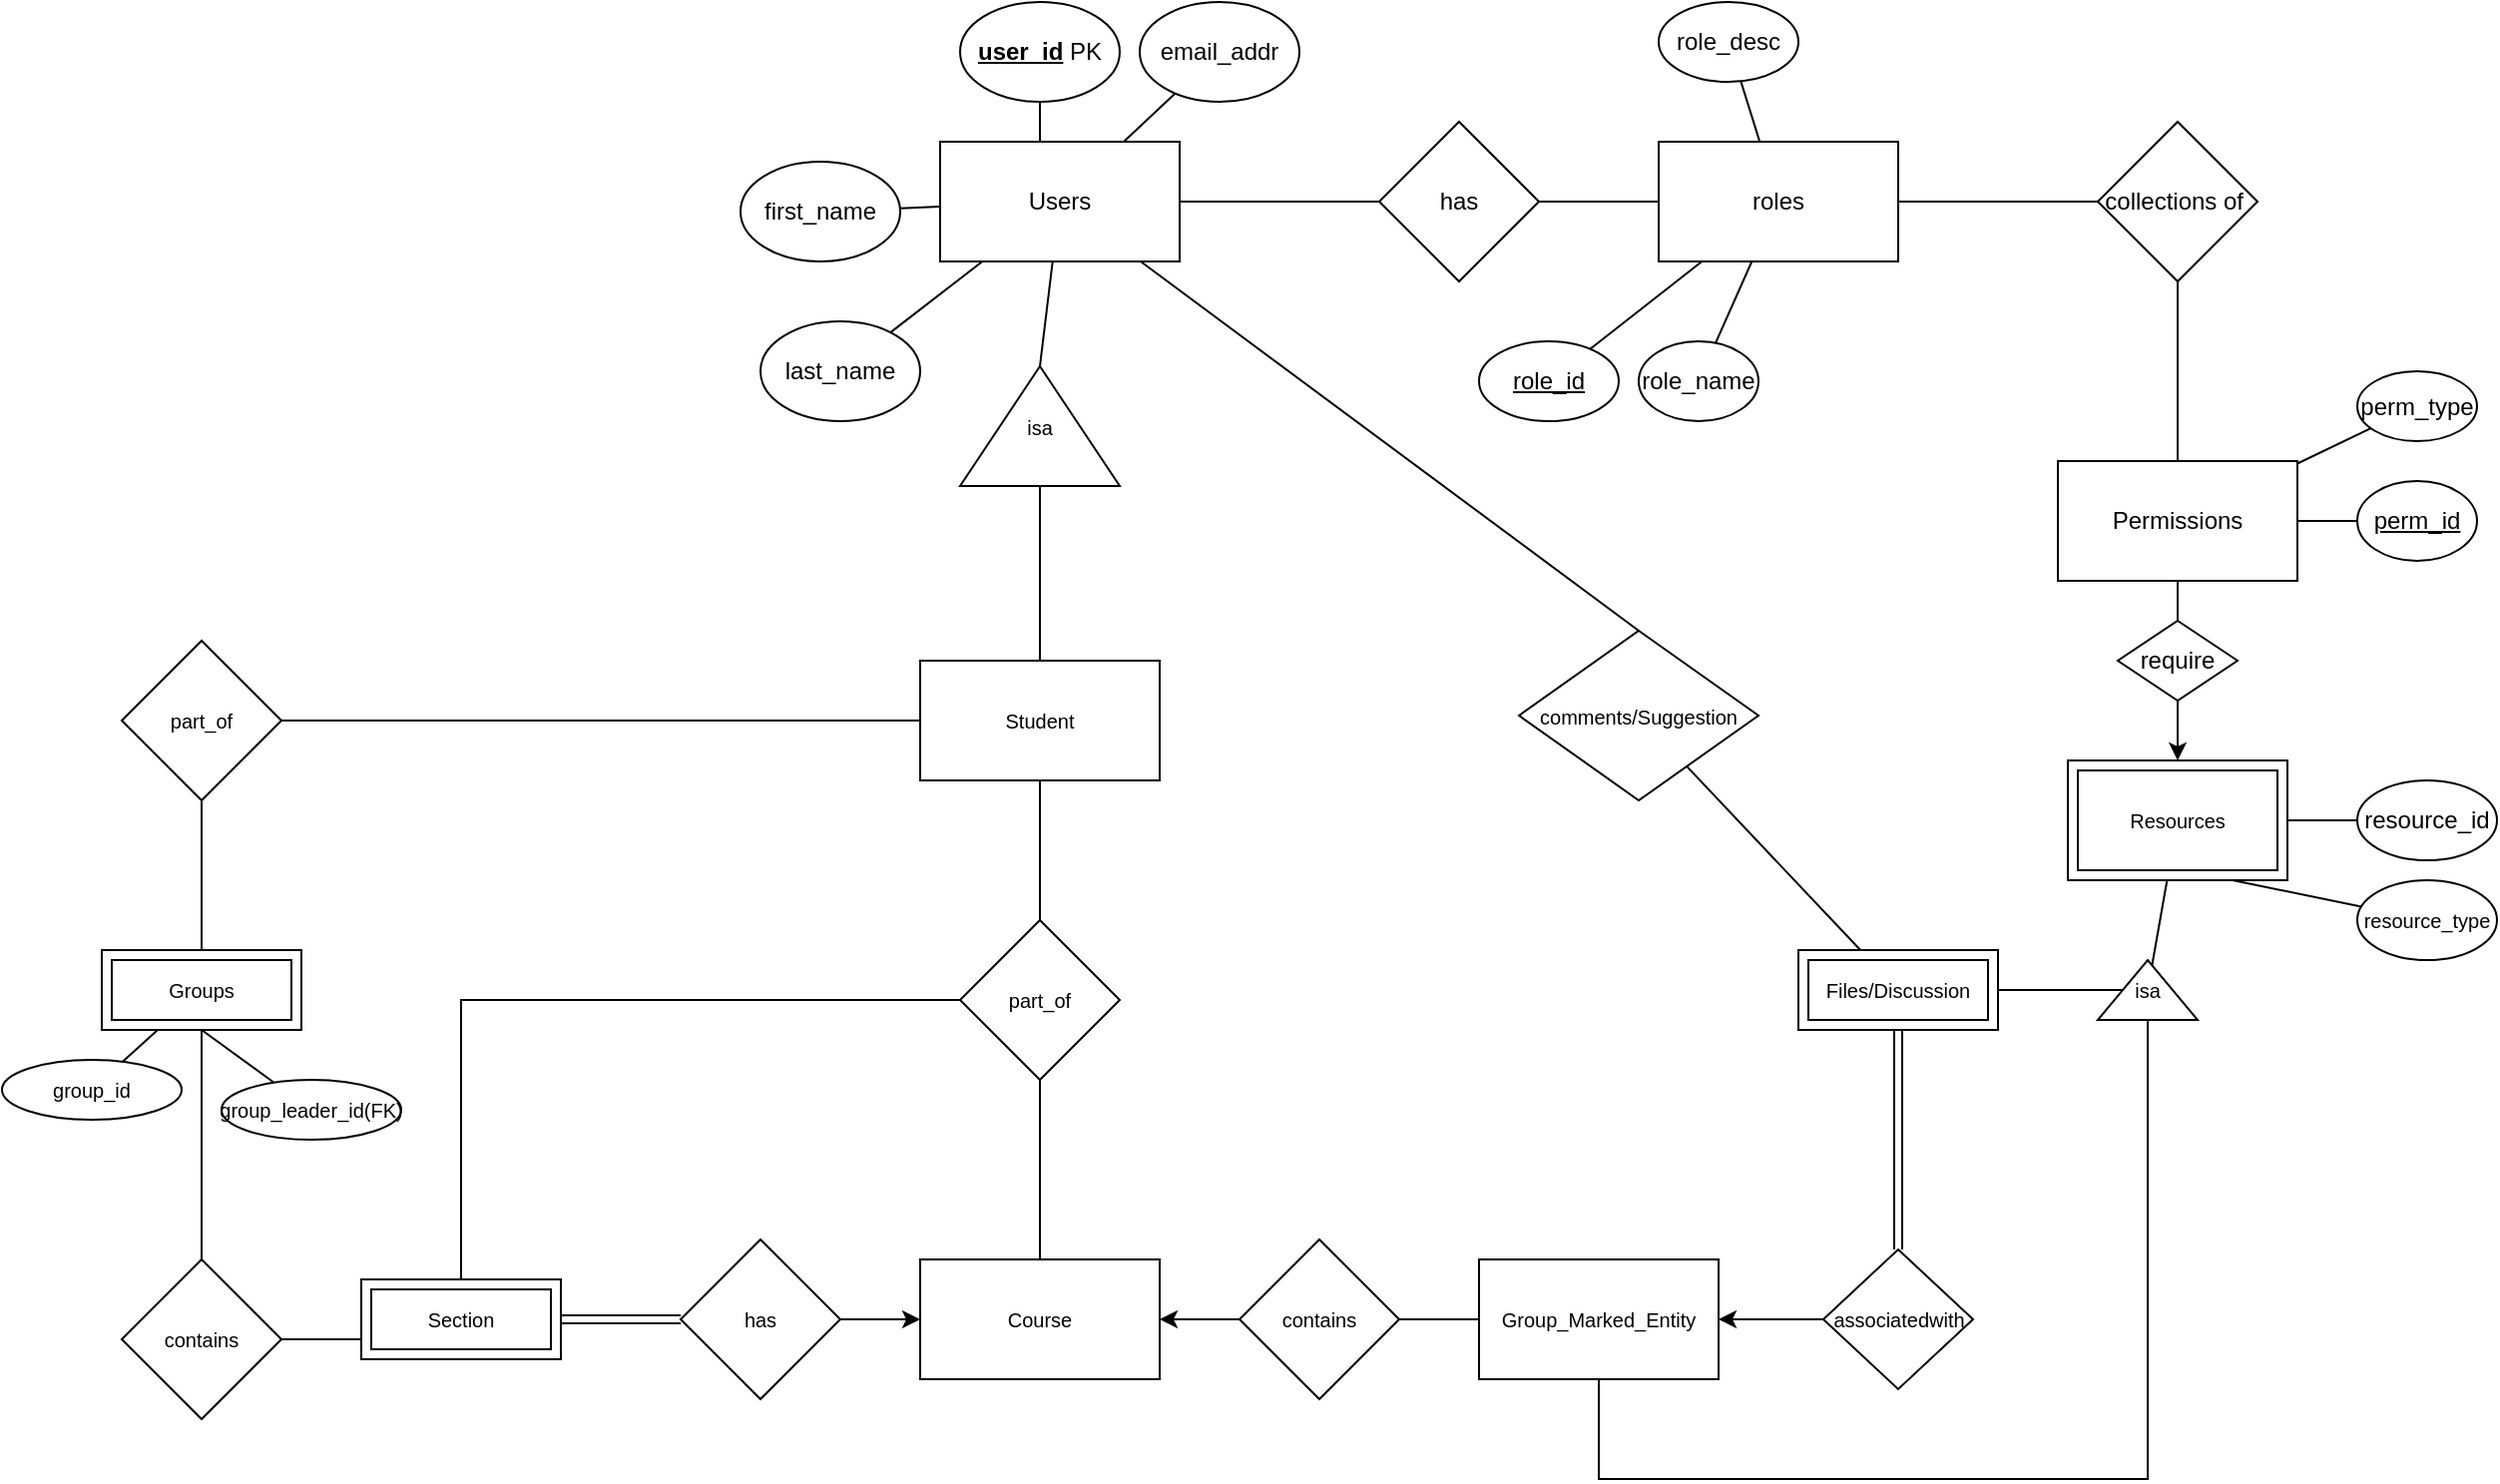 <mxfile version="17.1.3" type="github">
  <diagram id="R2lEEEUBdFMjLlhIrx00" name="Page-1">
    <mxGraphModel dx="2322" dy="467" grid="1" gridSize="10" guides="1" tooltips="1" connect="1" arrows="1" fold="1" page="1" pageScale="1" pageWidth="850" pageHeight="1100" math="0" shadow="0" extFonts="Permanent Marker^https://fonts.googleapis.com/css?family=Permanent+Marker">
      <root>
        <mxCell id="0" />
        <mxCell id="1" parent="0" />
        <mxCell id="48vP6YENGig-sDrKQEu--7" style="rounded=0;orthogonalLoop=1;jettySize=auto;html=1;endArrow=none;endFill=0;" parent="1" source="48vP6YENGig-sDrKQEu--1" target="48vP6YENGig-sDrKQEu--5" edge="1">
          <mxGeometry relative="1" as="geometry" />
        </mxCell>
        <mxCell id="9G95KzgmbBHCbgWc8df_-4" value="" style="edgeStyle=none;rounded=0;orthogonalLoop=1;jettySize=auto;html=1;endArrow=none;endFill=0;" parent="1" source="48vP6YENGig-sDrKQEu--1" target="9G95KzgmbBHCbgWc8df_-3" edge="1">
          <mxGeometry relative="1" as="geometry" />
        </mxCell>
        <mxCell id="9G95KzgmbBHCbgWc8df_-31" style="edgeStyle=none;rounded=0;orthogonalLoop=1;jettySize=auto;html=1;fontSize=10;endArrow=none;endFill=0;entryX=1;entryY=0.5;entryDx=0;entryDy=0;" parent="1" source="48vP6YENGig-sDrKQEu--1" target="9G95KzgmbBHCbgWc8df_-30" edge="1">
          <mxGeometry relative="1" as="geometry" />
        </mxCell>
        <mxCell id="9G95KzgmbBHCbgWc8df_-91" style="edgeStyle=none;rounded=0;orthogonalLoop=1;jettySize=auto;html=1;fontSize=10;startArrow=none;startFill=0;endArrow=none;endFill=0;entryX=0.5;entryY=0;entryDx=0;entryDy=0;" parent="1" source="48vP6YENGig-sDrKQEu--1" target="9G95KzgmbBHCbgWc8df_-89" edge="1">
          <mxGeometry relative="1" as="geometry" />
        </mxCell>
        <mxCell id="48vP6YENGig-sDrKQEu--1" value="Users" style="rounded=0;whiteSpace=wrap;html=1;" parent="1" vertex="1">
          <mxGeometry x="170" y="150" width="120" height="60" as="geometry" />
        </mxCell>
        <mxCell id="48vP6YENGig-sDrKQEu--9" style="edgeStyle=none;rounded=0;orthogonalLoop=1;jettySize=auto;html=1;endArrow=none;endFill=0;" parent="1" source="48vP6YENGig-sDrKQEu--2" target="48vP6YENGig-sDrKQEu--1" edge="1">
          <mxGeometry relative="1" as="geometry" />
        </mxCell>
        <mxCell id="48vP6YENGig-sDrKQEu--2" value="first_name" style="ellipse;whiteSpace=wrap;html=1;" parent="1" vertex="1">
          <mxGeometry x="70" y="160" width="80" height="50" as="geometry" />
        </mxCell>
        <mxCell id="48vP6YENGig-sDrKQEu--6" style="edgeStyle=orthogonalEdgeStyle;rounded=0;orthogonalLoop=1;jettySize=auto;html=1;entryX=0.5;entryY=0;entryDx=0;entryDy=0;endArrow=none;endFill=0;" parent="1" source="48vP6YENGig-sDrKQEu--3" target="48vP6YENGig-sDrKQEu--1" edge="1">
          <mxGeometry relative="1" as="geometry" />
        </mxCell>
        <mxCell id="48vP6YENGig-sDrKQEu--3" value="&lt;b&gt;&lt;u&gt;user_id&lt;/u&gt;&lt;/b&gt; PK" style="ellipse;whiteSpace=wrap;html=1;" parent="1" vertex="1">
          <mxGeometry x="180" y="80" width="80" height="50" as="geometry" />
        </mxCell>
        <mxCell id="48vP6YENGig-sDrKQEu--8" style="rounded=0;orthogonalLoop=1;jettySize=auto;html=1;endArrow=none;endFill=0;" parent="1" source="48vP6YENGig-sDrKQEu--4" target="48vP6YENGig-sDrKQEu--1" edge="1">
          <mxGeometry relative="1" as="geometry" />
        </mxCell>
        <mxCell id="48vP6YENGig-sDrKQEu--4" value="last_name" style="ellipse;whiteSpace=wrap;html=1;" parent="1" vertex="1">
          <mxGeometry x="80" y="240" width="80" height="50" as="geometry" />
        </mxCell>
        <mxCell id="48vP6YENGig-sDrKQEu--5" value="email_addr" style="ellipse;whiteSpace=wrap;html=1;" parent="1" vertex="1">
          <mxGeometry x="270" y="80" width="80" height="50" as="geometry" />
        </mxCell>
        <mxCell id="9G95KzgmbBHCbgWc8df_-6" value="" style="edgeStyle=none;rounded=0;orthogonalLoop=1;jettySize=auto;html=1;endArrow=none;endFill=0;" parent="1" source="9G95KzgmbBHCbgWc8df_-3" target="9G95KzgmbBHCbgWc8df_-5" edge="1">
          <mxGeometry relative="1" as="geometry" />
        </mxCell>
        <mxCell id="9G95KzgmbBHCbgWc8df_-3" value="has" style="rhombus;whiteSpace=wrap;html=1;rounded=0;" parent="1" vertex="1">
          <mxGeometry x="390" y="140" width="80" height="80" as="geometry" />
        </mxCell>
        <mxCell id="9G95KzgmbBHCbgWc8df_-8" value="" style="edgeStyle=none;rounded=0;orthogonalLoop=1;jettySize=auto;html=1;endArrow=none;endFill=0;" parent="1" source="9G95KzgmbBHCbgWc8df_-5" target="9G95KzgmbBHCbgWc8df_-7" edge="1">
          <mxGeometry relative="1" as="geometry" />
        </mxCell>
        <mxCell id="9G95KzgmbBHCbgWc8df_-10" value="" style="edgeStyle=none;rounded=0;orthogonalLoop=1;jettySize=auto;html=1;endArrow=none;endFill=0;" parent="1" source="9G95KzgmbBHCbgWc8df_-5" target="9G95KzgmbBHCbgWc8df_-9" edge="1">
          <mxGeometry relative="1" as="geometry" />
        </mxCell>
        <mxCell id="9G95KzgmbBHCbgWc8df_-12" value="" style="edgeStyle=none;rounded=0;orthogonalLoop=1;jettySize=auto;html=1;endArrow=none;endFill=0;" parent="1" source="9G95KzgmbBHCbgWc8df_-5" target="9G95KzgmbBHCbgWc8df_-11" edge="1">
          <mxGeometry relative="1" as="geometry" />
        </mxCell>
        <mxCell id="9G95KzgmbBHCbgWc8df_-14" value="" style="edgeStyle=none;rounded=0;orthogonalLoop=1;jettySize=auto;html=1;endArrow=none;endFill=0;" parent="1" source="9G95KzgmbBHCbgWc8df_-5" target="9G95KzgmbBHCbgWc8df_-13" edge="1">
          <mxGeometry relative="1" as="geometry" />
        </mxCell>
        <mxCell id="9G95KzgmbBHCbgWc8df_-5" value="roles" style="whiteSpace=wrap;html=1;rounded=0;" parent="1" vertex="1">
          <mxGeometry x="530" y="150" width="120" height="60" as="geometry" />
        </mxCell>
        <mxCell id="9G95KzgmbBHCbgWc8df_-7" value="&lt;u&gt;role_id&lt;/u&gt;" style="ellipse;whiteSpace=wrap;html=1;rounded=0;" parent="1" vertex="1">
          <mxGeometry x="440" y="250" width="70" height="40" as="geometry" />
        </mxCell>
        <mxCell id="9G95KzgmbBHCbgWc8df_-9" value="role_name" style="ellipse;whiteSpace=wrap;html=1;rounded=0;" parent="1" vertex="1">
          <mxGeometry x="520" y="250" width="60" height="40" as="geometry" />
        </mxCell>
        <mxCell id="9G95KzgmbBHCbgWc8df_-11" value="role_desc" style="ellipse;whiteSpace=wrap;html=1;rounded=0;" parent="1" vertex="1">
          <mxGeometry x="530" y="80" width="70" height="40" as="geometry" />
        </mxCell>
        <mxCell id="9G95KzgmbBHCbgWc8df_-16" value="" style="edgeStyle=none;rounded=0;orthogonalLoop=1;jettySize=auto;html=1;endArrow=none;endFill=0;" parent="1" source="9G95KzgmbBHCbgWc8df_-13" target="9G95KzgmbBHCbgWc8df_-15" edge="1">
          <mxGeometry relative="1" as="geometry" />
        </mxCell>
        <mxCell id="9G95KzgmbBHCbgWc8df_-13" value="collections of&amp;nbsp;" style="rhombus;whiteSpace=wrap;html=1;rounded=0;" parent="1" vertex="1">
          <mxGeometry x="750" y="140" width="80" height="80" as="geometry" />
        </mxCell>
        <mxCell id="9G95KzgmbBHCbgWc8df_-18" value="" style="edgeStyle=none;rounded=0;orthogonalLoop=1;jettySize=auto;html=1;endArrow=none;endFill=0;" parent="1" source="9G95KzgmbBHCbgWc8df_-15" target="9G95KzgmbBHCbgWc8df_-17" edge="1">
          <mxGeometry relative="1" as="geometry" />
        </mxCell>
        <mxCell id="9G95KzgmbBHCbgWc8df_-22" value="" style="edgeStyle=none;rounded=0;orthogonalLoop=1;jettySize=auto;html=1;endArrow=none;endFill=0;" parent="1" source="9G95KzgmbBHCbgWc8df_-15" target="9G95KzgmbBHCbgWc8df_-21" edge="1">
          <mxGeometry relative="1" as="geometry" />
        </mxCell>
        <mxCell id="9G95KzgmbBHCbgWc8df_-24" value="" style="edgeStyle=none;rounded=0;orthogonalLoop=1;jettySize=auto;html=1;endArrow=none;endFill=0;" parent="1" source="9G95KzgmbBHCbgWc8df_-15" target="9G95KzgmbBHCbgWc8df_-23" edge="1">
          <mxGeometry relative="1" as="geometry" />
        </mxCell>
        <mxCell id="9G95KzgmbBHCbgWc8df_-15" value="Permissions" style="whiteSpace=wrap;html=1;rounded=0;" parent="1" vertex="1">
          <mxGeometry x="730" y="310" width="120" height="60" as="geometry" />
        </mxCell>
        <mxCell id="9G95KzgmbBHCbgWc8df_-20" value="" style="edgeStyle=none;rounded=0;orthogonalLoop=1;jettySize=auto;html=1;endArrow=classic;endFill=1;entryX=0.5;entryY=0;entryDx=0;entryDy=0;" parent="1" source="9G95KzgmbBHCbgWc8df_-17" target="9G95KzgmbBHCbgWc8df_-56" edge="1">
          <mxGeometry relative="1" as="geometry">
            <mxPoint x="790" y="600" as="targetPoint" />
          </mxGeometry>
        </mxCell>
        <mxCell id="9G95KzgmbBHCbgWc8df_-17" value="require" style="rhombus;whiteSpace=wrap;html=1;rounded=0;" parent="1" vertex="1">
          <mxGeometry x="760" y="390" width="60" height="40" as="geometry" />
        </mxCell>
        <mxCell id="9G95KzgmbBHCbgWc8df_-26" value="" style="edgeStyle=none;rounded=0;orthogonalLoop=1;jettySize=auto;html=1;endArrow=none;endFill=0;exitX=1;exitY=0.5;exitDx=0;exitDy=0;" parent="1" source="9G95KzgmbBHCbgWc8df_-56" target="9G95KzgmbBHCbgWc8df_-25" edge="1">
          <mxGeometry relative="1" as="geometry">
            <mxPoint x="850" y="490" as="sourcePoint" />
          </mxGeometry>
        </mxCell>
        <mxCell id="9G95KzgmbBHCbgWc8df_-21" value="&lt;u&gt;perm_id&lt;/u&gt;" style="ellipse;whiteSpace=wrap;html=1;rounded=0;" parent="1" vertex="1">
          <mxGeometry x="880" y="320" width="60" height="40" as="geometry" />
        </mxCell>
        <mxCell id="9G95KzgmbBHCbgWc8df_-23" value="perm_type" style="ellipse;whiteSpace=wrap;html=1;rounded=0;" parent="1" vertex="1">
          <mxGeometry x="880" y="265" width="60" height="35" as="geometry" />
        </mxCell>
        <mxCell id="9G95KzgmbBHCbgWc8df_-25" value="resource_id" style="ellipse;whiteSpace=wrap;html=1;rounded=0;" parent="1" vertex="1">
          <mxGeometry x="880" y="470" width="70" height="40" as="geometry" />
        </mxCell>
        <mxCell id="9G95KzgmbBHCbgWc8df_-27" value="" style="edgeStyle=none;rounded=0;orthogonalLoop=1;jettySize=auto;html=1;endArrow=none;endFill=0;exitX=0.75;exitY=1;exitDx=0;exitDy=0;" parent="1" source="9G95KzgmbBHCbgWc8df_-56" target="9G95KzgmbBHCbgWc8df_-28" edge="1">
          <mxGeometry relative="1" as="geometry">
            <mxPoint x="832.72" y="521.44" as="sourcePoint" />
          </mxGeometry>
        </mxCell>
        <mxCell id="9G95KzgmbBHCbgWc8df_-28" value="&lt;font style=&quot;font-size: 10px&quot;&gt;resource_type&lt;/font&gt;" style="ellipse;whiteSpace=wrap;html=1;rounded=0;" parent="1" vertex="1">
          <mxGeometry x="880" y="520" width="70" height="40" as="geometry" />
        </mxCell>
        <mxCell id="9G95KzgmbBHCbgWc8df_-33" value="" style="edgeStyle=none;rounded=0;orthogonalLoop=1;jettySize=auto;html=1;fontSize=10;endArrow=none;endFill=0;" parent="1" source="9G95KzgmbBHCbgWc8df_-30" target="9G95KzgmbBHCbgWc8df_-32" edge="1">
          <mxGeometry relative="1" as="geometry" />
        </mxCell>
        <mxCell id="9G95KzgmbBHCbgWc8df_-30" value="isa" style="triangle;whiteSpace=wrap;html=1;fontSize=10;direction=north;" parent="1" vertex="1">
          <mxGeometry x="180" y="262.5" width="80" height="60" as="geometry" />
        </mxCell>
        <mxCell id="9G95KzgmbBHCbgWc8df_-35" value="" style="edgeStyle=none;rounded=0;orthogonalLoop=1;jettySize=auto;html=1;fontSize=10;endArrow=none;endFill=0;" parent="1" source="9G95KzgmbBHCbgWc8df_-32" target="9G95KzgmbBHCbgWc8df_-34" edge="1">
          <mxGeometry relative="1" as="geometry" />
        </mxCell>
        <mxCell id="9G95KzgmbBHCbgWc8df_-32" value="Student" style="whiteSpace=wrap;html=1;fontSize=10;" parent="1" vertex="1">
          <mxGeometry x="160" y="410" width="120" height="60" as="geometry" />
        </mxCell>
        <mxCell id="9G95KzgmbBHCbgWc8df_-39" value="" style="edgeStyle=none;rounded=0;orthogonalLoop=1;jettySize=auto;html=1;fontSize=10;endArrow=none;endFill=0;" parent="1" source="9G95KzgmbBHCbgWc8df_-34" target="9G95KzgmbBHCbgWc8df_-38" edge="1">
          <mxGeometry relative="1" as="geometry" />
        </mxCell>
        <mxCell id="9G95KzgmbBHCbgWc8df_-34" value="part_of" style="rhombus;whiteSpace=wrap;html=1;fontSize=10;" parent="1" vertex="1">
          <mxGeometry x="180" y="540" width="80" height="80" as="geometry" />
        </mxCell>
        <mxCell id="9G95KzgmbBHCbgWc8df_-41" value="" style="edgeStyle=none;rounded=0;orthogonalLoop=1;jettySize=auto;html=1;fontSize=10;endArrow=none;endFill=0;startArrow=classic;startFill=1;" parent="1" source="9G95KzgmbBHCbgWc8df_-38" target="9G95KzgmbBHCbgWc8df_-40" edge="1">
          <mxGeometry relative="1" as="geometry" />
        </mxCell>
        <mxCell id="9G95KzgmbBHCbgWc8df_-60" value="" style="edgeStyle=none;rounded=0;orthogonalLoop=1;jettySize=auto;html=1;fontSize=10;endArrow=none;endFill=0;startArrow=classic;startFill=1;" parent="1" source="9G95KzgmbBHCbgWc8df_-38" target="9G95KzgmbBHCbgWc8df_-59" edge="1">
          <mxGeometry relative="1" as="geometry" />
        </mxCell>
        <mxCell id="9G95KzgmbBHCbgWc8df_-38" value="Course" style="whiteSpace=wrap;html=1;fontSize=10;" parent="1" vertex="1">
          <mxGeometry x="160" y="710" width="120" height="60" as="geometry" />
        </mxCell>
        <mxCell id="9G95KzgmbBHCbgWc8df_-40" value="has" style="rhombus;whiteSpace=wrap;html=1;fontSize=10;" parent="1" vertex="1">
          <mxGeometry x="40" y="700" width="80" height="80" as="geometry" />
        </mxCell>
        <mxCell id="9G95KzgmbBHCbgWc8df_-79" style="edgeStyle=none;shape=link;rounded=0;orthogonalLoop=1;jettySize=auto;html=1;fontSize=10;startArrow=classic;startFill=1;endArrow=none;endFill=0;" parent="1" source="9G95KzgmbBHCbgWc8df_-44" target="9G95KzgmbBHCbgWc8df_-40" edge="1">
          <mxGeometry relative="1" as="geometry" />
        </mxCell>
        <mxCell id="9G95KzgmbBHCbgWc8df_-80" style="edgeStyle=none;rounded=0;orthogonalLoop=1;jettySize=auto;html=1;entryX=0;entryY=0.5;entryDx=0;entryDy=0;fontSize=10;startArrow=none;startFill=0;endArrow=none;endFill=0;" parent="1" source="9G95KzgmbBHCbgWc8df_-44" target="9G95KzgmbBHCbgWc8df_-34" edge="1">
          <mxGeometry relative="1" as="geometry">
            <Array as="points">
              <mxPoint x="-70" y="580" />
            </Array>
          </mxGeometry>
        </mxCell>
        <mxCell id="9G95KzgmbBHCbgWc8df_-44" value="Section" style="shape=ext;margin=3;double=1;whiteSpace=wrap;html=1;align=center;fontSize=10;strokeColor=default;fillColor=default;" parent="1" vertex="1">
          <mxGeometry x="-120" y="720" width="100" height="40" as="geometry" />
        </mxCell>
        <mxCell id="9G95KzgmbBHCbgWc8df_-82" value="" style="edgeStyle=none;rounded=0;orthogonalLoop=1;jettySize=auto;html=1;fontSize=10;startArrow=none;startFill=0;endArrow=none;endFill=0;" parent="1" source="9G95KzgmbBHCbgWc8df_-56" target="9G95KzgmbBHCbgWc8df_-81" edge="1">
          <mxGeometry relative="1" as="geometry" />
        </mxCell>
        <mxCell id="9G95KzgmbBHCbgWc8df_-56" value="Resources" style="shape=ext;margin=3;double=1;whiteSpace=wrap;html=1;align=center;fontSize=10;strokeColor=default;fillColor=default;" parent="1" vertex="1">
          <mxGeometry x="735" y="460" width="110" height="60" as="geometry" />
        </mxCell>
        <mxCell id="9G95KzgmbBHCbgWc8df_-62" value="" style="edgeStyle=none;rounded=0;orthogonalLoop=1;jettySize=auto;html=1;fontSize=10;startArrow=none;startFill=0;endArrow=none;endFill=0;entryX=0;entryY=0.5;entryDx=0;entryDy=0;" parent="1" source="9G95KzgmbBHCbgWc8df_-59" target="9G95KzgmbBHCbgWc8df_-61" edge="1">
          <mxGeometry relative="1" as="geometry">
            <Array as="points">
              <mxPoint x="420" y="740" />
              <mxPoint x="430" y="740" />
            </Array>
          </mxGeometry>
        </mxCell>
        <mxCell id="9G95KzgmbBHCbgWc8df_-59" value="contains" style="rhombus;whiteSpace=wrap;html=1;fontSize=10;" parent="1" vertex="1">
          <mxGeometry x="320" y="700" width="80" height="80" as="geometry" />
        </mxCell>
        <mxCell id="9G95KzgmbBHCbgWc8df_-86" value="" style="edgeStyle=none;rounded=0;orthogonalLoop=1;jettySize=auto;html=1;fontSize=10;startArrow=classic;startFill=1;endArrow=none;endFill=0;" parent="1" source="9G95KzgmbBHCbgWc8df_-61" target="9G95KzgmbBHCbgWc8df_-85" edge="1">
          <mxGeometry relative="1" as="geometry" />
        </mxCell>
        <mxCell id="l5Wu1sQhLZfOI78Fpdy8-1" style="edgeStyle=orthogonalEdgeStyle;rounded=0;orthogonalLoop=1;jettySize=auto;html=1;entryX=0;entryY=0.5;entryDx=0;entryDy=0;endArrow=none;endFill=0;" edge="1" parent="1" source="9G95KzgmbBHCbgWc8df_-61" target="9G95KzgmbBHCbgWc8df_-81">
          <mxGeometry relative="1" as="geometry">
            <Array as="points">
              <mxPoint x="500" y="820" />
              <mxPoint x="775" y="820" />
            </Array>
          </mxGeometry>
        </mxCell>
        <mxCell id="9G95KzgmbBHCbgWc8df_-61" value="Group_Marked_Entity" style="whiteSpace=wrap;html=1;fontSize=10;" parent="1" vertex="1">
          <mxGeometry x="440" y="710" width="120" height="60" as="geometry" />
        </mxCell>
        <mxCell id="9G95KzgmbBHCbgWc8df_-73" value="" style="edgeStyle=none;rounded=0;orthogonalLoop=1;jettySize=auto;html=1;fontSize=10;endArrow=none;endFill=0;" parent="1" source="9G95KzgmbBHCbgWc8df_-74" target="9G95KzgmbBHCbgWc8df_-75" edge="1">
          <mxGeometry relative="1" as="geometry" />
        </mxCell>
        <mxCell id="l5Wu1sQhLZfOI78Fpdy8-3" value="" style="edgeStyle=orthogonalEdgeStyle;rounded=0;orthogonalLoop=1;jettySize=auto;html=1;endArrow=none;endFill=0;" edge="1" parent="1" source="9G95KzgmbBHCbgWc8df_-74" target="l5Wu1sQhLZfOI78Fpdy8-2">
          <mxGeometry relative="1" as="geometry" />
        </mxCell>
        <mxCell id="9G95KzgmbBHCbgWc8df_-74" value="Groups" style="shape=ext;margin=3;double=1;whiteSpace=wrap;html=1;align=center;fontSize=10;strokeColor=default;fillColor=default;" parent="1" vertex="1">
          <mxGeometry x="-250" y="555" width="100" height="40" as="geometry" />
        </mxCell>
        <mxCell id="9G95KzgmbBHCbgWc8df_-75" value="group_id" style="ellipse;whiteSpace=wrap;html=1;fontSize=10;" parent="1" vertex="1">
          <mxGeometry x="-300" y="610" width="90" height="30" as="geometry" />
        </mxCell>
        <mxCell id="9G95KzgmbBHCbgWc8df_-76" value="" style="edgeStyle=none;rounded=0;orthogonalLoop=1;jettySize=auto;html=1;fontSize=10;endArrow=none;endFill=0;exitX=0.5;exitY=1;exitDx=0;exitDy=0;" parent="1" source="9G95KzgmbBHCbgWc8df_-74" target="9G95KzgmbBHCbgWc8df_-77" edge="1">
          <mxGeometry relative="1" as="geometry">
            <mxPoint x="-250" y="555" as="sourcePoint" />
          </mxGeometry>
        </mxCell>
        <mxCell id="9G95KzgmbBHCbgWc8df_-77" value="group_leader_id(FK)" style="ellipse;whiteSpace=wrap;html=1;fontSize=10;" parent="1" vertex="1">
          <mxGeometry x="-190" y="620" width="90" height="30" as="geometry" />
        </mxCell>
        <mxCell id="9G95KzgmbBHCbgWc8df_-84" value="" style="edgeStyle=none;rounded=0;orthogonalLoop=1;jettySize=auto;html=1;fontSize=10;startArrow=none;startFill=0;endArrow=none;endFill=0;entryX=1;entryY=0.5;entryDx=0;entryDy=0;" parent="1" source="9G95KzgmbBHCbgWc8df_-81" target="9G95KzgmbBHCbgWc8df_-88" edge="1">
          <mxGeometry relative="1" as="geometry">
            <mxPoint x="710" y="582.8" as="targetPoint" />
          </mxGeometry>
        </mxCell>
        <mxCell id="9G95KzgmbBHCbgWc8df_-81" value="isa" style="triangle;whiteSpace=wrap;html=1;fontSize=10;direction=north;" parent="1" vertex="1">
          <mxGeometry x="750" y="560" width="50" height="30" as="geometry" />
        </mxCell>
        <mxCell id="9G95KzgmbBHCbgWc8df_-87" style="edgeStyle=none;rounded=0;orthogonalLoop=1;jettySize=auto;html=1;fontSize=10;startArrow=none;startFill=0;endArrow=none;endFill=0;exitX=0.5;exitY=1;exitDx=0;exitDy=0;shape=link;" parent="1" source="9G95KzgmbBHCbgWc8df_-88" target="9G95KzgmbBHCbgWc8df_-85" edge="1">
          <mxGeometry relative="1" as="geometry">
            <mxPoint x="650" y="620" as="sourcePoint" />
          </mxGeometry>
        </mxCell>
        <mxCell id="9G95KzgmbBHCbgWc8df_-85" value="associatedwith" style="rhombus;whiteSpace=wrap;html=1;fontSize=10;" parent="1" vertex="1">
          <mxGeometry x="612.5" y="705" width="75" height="70" as="geometry" />
        </mxCell>
        <mxCell id="9G95KzgmbBHCbgWc8df_-90" value="" style="edgeStyle=none;rounded=0;orthogonalLoop=1;jettySize=auto;html=1;fontSize=10;startArrow=none;startFill=0;endArrow=none;endFill=0;" parent="1" source="9G95KzgmbBHCbgWc8df_-88" target="9G95KzgmbBHCbgWc8df_-89" edge="1">
          <mxGeometry relative="1" as="geometry" />
        </mxCell>
        <mxCell id="9G95KzgmbBHCbgWc8df_-88" value="Files/Discussion" style="shape=ext;margin=3;double=1;whiteSpace=wrap;html=1;align=center;fontSize=10;strokeColor=default;fillColor=default;" parent="1" vertex="1">
          <mxGeometry x="600" y="555" width="100" height="40" as="geometry" />
        </mxCell>
        <mxCell id="9G95KzgmbBHCbgWc8df_-89" value="comments/Suggestion" style="rhombus;whiteSpace=wrap;html=1;fontSize=10;" parent="1" vertex="1">
          <mxGeometry x="460" y="395" width="120" height="85" as="geometry" />
        </mxCell>
        <mxCell id="l5Wu1sQhLZfOI78Fpdy8-4" style="edgeStyle=orthogonalEdgeStyle;rounded=0;orthogonalLoop=1;jettySize=auto;html=1;entryX=0;entryY=0.75;entryDx=0;entryDy=0;endArrow=none;endFill=0;" edge="1" parent="1" source="l5Wu1sQhLZfOI78Fpdy8-2" target="9G95KzgmbBHCbgWc8df_-44">
          <mxGeometry relative="1" as="geometry" />
        </mxCell>
        <mxCell id="l5Wu1sQhLZfOI78Fpdy8-2" value="contains" style="rhombus;whiteSpace=wrap;html=1;fontSize=10;" vertex="1" parent="1">
          <mxGeometry x="-240" y="710" width="80" height="80" as="geometry" />
        </mxCell>
        <mxCell id="l5Wu1sQhLZfOI78Fpdy8-6" style="edgeStyle=orthogonalEdgeStyle;rounded=0;orthogonalLoop=1;jettySize=auto;html=1;entryX=0;entryY=0.75;entryDx=0;entryDy=0;endArrow=none;endFill=0;" edge="1" parent="1" source="l5Wu1sQhLZfOI78Fpdy8-5" target="9G95KzgmbBHCbgWc8df_-32">
          <mxGeometry relative="1" as="geometry">
            <Array as="points">
              <mxPoint x="160" y="440" />
            </Array>
          </mxGeometry>
        </mxCell>
        <mxCell id="l5Wu1sQhLZfOI78Fpdy8-7" style="edgeStyle=orthogonalEdgeStyle;rounded=0;orthogonalLoop=1;jettySize=auto;html=1;endArrow=none;endFill=0;startArrow=none;startFill=0;" edge="1" parent="1" source="l5Wu1sQhLZfOI78Fpdy8-5" target="9G95KzgmbBHCbgWc8df_-74">
          <mxGeometry relative="1" as="geometry" />
        </mxCell>
        <mxCell id="l5Wu1sQhLZfOI78Fpdy8-5" value="part_of" style="rhombus;whiteSpace=wrap;html=1;fontSize=10;" vertex="1" parent="1">
          <mxGeometry x="-240" y="400" width="80" height="80" as="geometry" />
        </mxCell>
      </root>
    </mxGraphModel>
  </diagram>
</mxfile>
